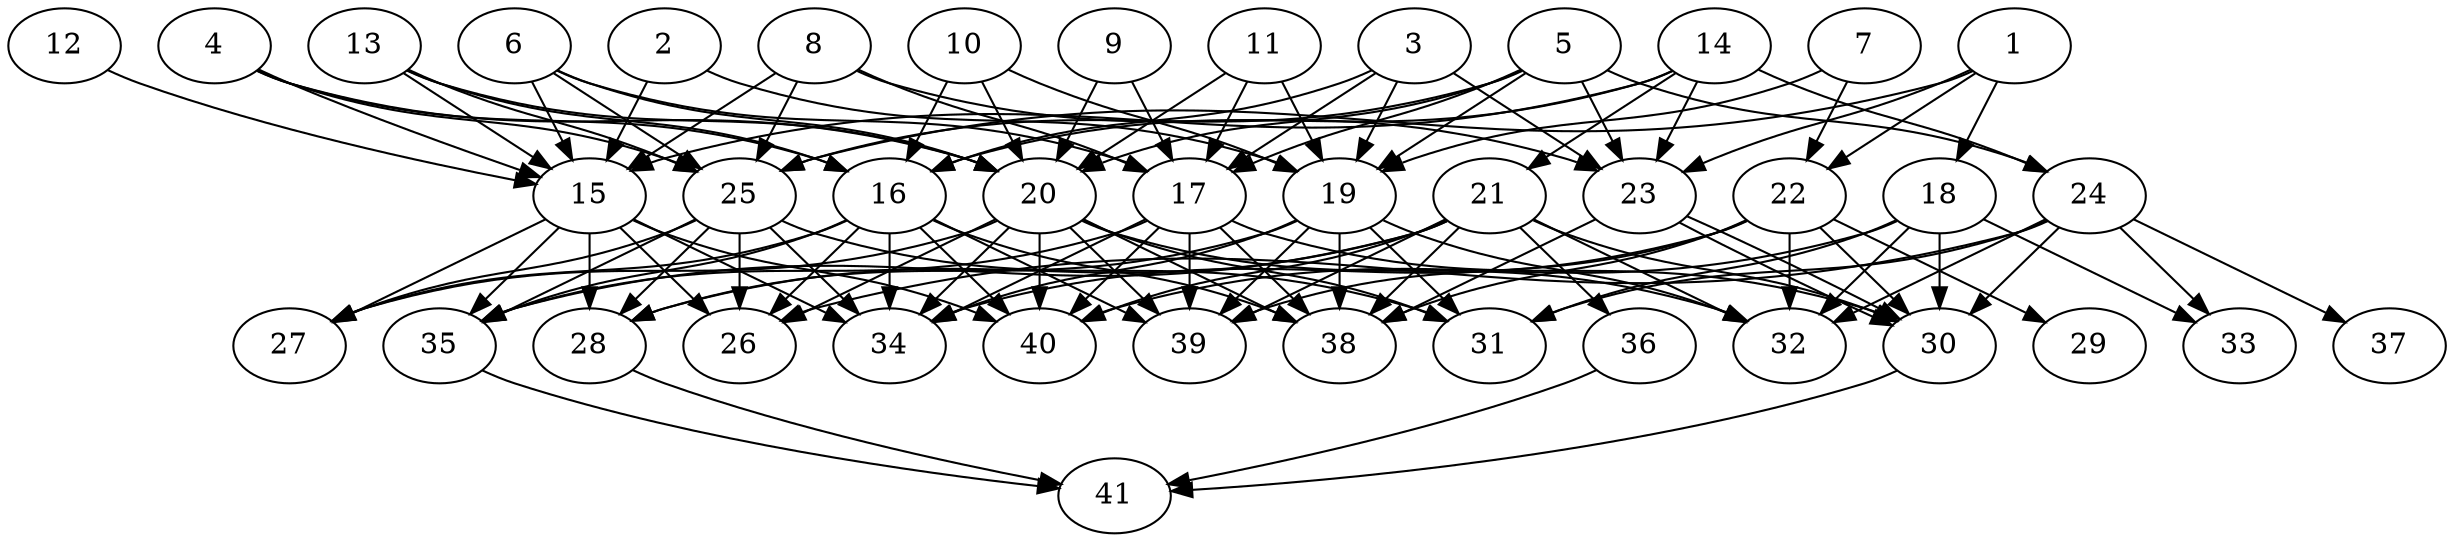 // DAG (tier=3-complex, mode=data, n=41, ccr=0.528, fat=0.727, density=0.665, regular=0.293, jump=0.240, mindata=4194304, maxdata=33554432)
// DAG automatically generated by daggen at Sun Aug 24 16:33:35 2025
// /home/ermia/Project/Environments/daggen/bin/daggen --dot --ccr 0.528 --fat 0.727 --regular 0.293 --density 0.665 --jump 0.240 --mindata 4194304 --maxdata 33554432 -n 41 
digraph G {
  1 [size="119714692670295113728", alpha="0.03", expect_size="59857346335147556864"]
  1 -> 18 [size ="194321844273152"]
  1 -> 22 [size ="194321844273152"]
  1 -> 23 [size ="194321844273152"]
  1 -> 25 [size ="194321844273152"]
  2 [size="3565692251480717", alpha="0.15", expect_size="1782846125740358"]
  2 -> 15 [size ="179204859625472"]
  2 -> 19 [size ="179204859625472"]
  3 [size="24777773085257367552000", alpha="0.14", expect_size="12388886542628683776000"]
  3 -> 16 [size ="6799309878067200"]
  3 -> 17 [size ="6799309878067200"]
  3 -> 19 [size ="6799309878067200"]
  3 -> 23 [size ="6799309878067200"]
  4 [size="18164700016743089700864", alpha="0.16", expect_size="9082350008371544850432"]
  4 -> 15 [size ="5528094693654528"]
  4 -> 16 [size ="5528094693654528"]
  4 -> 20 [size ="5528094693654528"]
  4 -> 25 [size ="5528094693654528"]
  5 [size="1403836600487749120", alpha="0.12", expect_size="701918300243874560"]
  5 -> 17 [size ="680232432435200"]
  5 -> 19 [size ="680232432435200"]
  5 -> 20 [size ="680232432435200"]
  5 -> 23 [size ="680232432435200"]
  5 -> 24 [size ="680232432435200"]
  5 -> 25 [size ="680232432435200"]
  6 [size="9394433863180711936", alpha="0.15", expect_size="4697216931590355968"]
  6 -> 15 [size ="5129415553974272"]
  6 -> 17 [size ="5129415553974272"]
  6 -> 20 [size ="5129415553974272"]
  6 -> 25 [size ="5129415553974272"]
  7 [size="88031169184423648", alpha="0.01", expect_size="44015584592211824"]
  7 -> 19 [size ="3059927648043008"]
  7 -> 22 [size ="3059927648043008"]
  8 [size="16463114094960514695168", alpha="0.15", expect_size="8231557047480257347584"]
  8 -> 15 [size ="5177236197998592"]
  8 -> 17 [size ="5177236197998592"]
  8 -> 23 [size ="5177236197998592"]
  8 -> 25 [size ="5177236197998592"]
  9 [size="77096421521696304", alpha="0.06", expect_size="38548210760848152"]
  9 -> 17 [size ="1207556932370432"]
  9 -> 20 [size ="1207556932370432"]
  10 [size="52012066825343624", alpha="0.01", expect_size="26006033412671812"]
  10 -> 16 [size ="857078038003712"]
  10 -> 19 [size ="857078038003712"]
  10 -> 20 [size ="857078038003712"]
  11 [size="101739286537122176", alpha="0.02", expect_size="50869643268561088"]
  11 -> 17 [size ="1745990851756032"]
  11 -> 19 [size ="1745990851756032"]
  11 -> 20 [size ="1745990851756032"]
  12 [size="12402619038730027008000", alpha="0.16", expect_size="6201309519365013504000"]
  12 -> 15 [size ="4286461457203200"]
  13 [size="12806994349950412800", alpha="0.07", expect_size="6403497174975206400"]
  13 -> 15 [size ="4339720729395200"]
  13 -> 16 [size ="4339720729395200"]
  13 -> 20 [size ="4339720729395200"]
  13 -> 25 [size ="4339720729395200"]
  14 [size="7290960419984317440", alpha="0.20", expect_size="3645480209992158720"]
  14 -> 15 [size ="2471596182732800"]
  14 -> 16 [size ="2471596182732800"]
  14 -> 21 [size ="2471596182732800"]
  14 -> 23 [size ="2471596182732800"]
  14 -> 24 [size ="2471596182732800"]
  15 [size="58973857562790576", alpha="0.01", expect_size="29486928781395288"]
  15 -> 26 [size ="1492575970131968"]
  15 -> 27 [size ="1492575970131968"]
  15 -> 28 [size ="1492575970131968"]
  15 -> 34 [size ="1492575970131968"]
  15 -> 35 [size ="1492575970131968"]
  15 -> 40 [size ="1492575970131968"]
  16 [size="58434825163346368", alpha="0.16", expect_size="29217412581673184"]
  16 -> 26 [size ="3291327928205312"]
  16 -> 27 [size ="3291327928205312"]
  16 -> 34 [size ="3291327928205312"]
  16 -> 35 [size ="3291327928205312"]
  16 -> 38 [size ="3291327928205312"]
  16 -> 39 [size ="3291327928205312"]
  16 -> 40 [size ="3291327928205312"]
  17 [size="1441640173494333696", alpha="0.08", expect_size="720820086747166848"]
  17 -> 30 [size ="680988036300800"]
  17 -> 34 [size ="680988036300800"]
  17 -> 35 [size ="680988036300800"]
  17 -> 38 [size ="680988036300800"]
  17 -> 39 [size ="680988036300800"]
  17 -> 40 [size ="680988036300800"]
  18 [size="64781383066585840", alpha="0.20", expect_size="32390691533292920"]
  18 -> 30 [size ="3959218503680000"]
  18 -> 31 [size ="3959218503680000"]
  18 -> 32 [size ="3959218503680000"]
  18 -> 33 [size ="3959218503680000"]
  18 -> 40 [size ="3959218503680000"]
  19 [size="4558350018528054", alpha="0.14", expect_size="2279175009264027"]
  19 -> 28 [size ="248522989371392"]
  19 -> 31 [size ="248522989371392"]
  19 -> 32 [size ="248522989371392"]
  19 -> 34 [size ="248522989371392"]
  19 -> 38 [size ="248522989371392"]
  19 -> 39 [size ="248522989371392"]
  20 [size="46394168315477856", alpha="0.17", expect_size="23197084157738928"]
  20 -> 26 [size ="725686742417408"]
  20 -> 27 [size ="725686742417408"]
  20 -> 31 [size ="725686742417408"]
  20 -> 32 [size ="725686742417408"]
  20 -> 34 [size ="725686742417408"]
  20 -> 38 [size ="725686742417408"]
  20 -> 39 [size ="725686742417408"]
  20 -> 40 [size ="725686742417408"]
  21 [size="488179148333265024", alpha="0.08", expect_size="244089574166632512"]
  21 -> 28 [size ="7975347890946048"]
  21 -> 30 [size ="7975347890946048"]
  21 -> 32 [size ="7975347890946048"]
  21 -> 35 [size ="7975347890946048"]
  21 -> 36 [size ="7975347890946048"]
  21 -> 38 [size ="7975347890946048"]
  21 -> 39 [size ="7975347890946048"]
  21 -> 40 [size ="7975347890946048"]
  22 [size="199289184305114208", alpha="0.04", expect_size="99644592152557104"]
  22 -> 29 [size ="7524099878289408"]
  22 -> 30 [size ="7524099878289408"]
  22 -> 32 [size ="7524099878289408"]
  22 -> 34 [size ="7524099878289408"]
  22 -> 38 [size ="7524099878289408"]
  22 -> 39 [size ="7524099878289408"]
  23 [size="28115762026047864832000", alpha="0.09", expect_size="14057881013023932416000"]
  23 -> 30 [size ="7397016023859200"]
  23 -> 30 [size ="7397016023859200"]
  23 -> 38 [size ="7397016023859200"]
  24 [size="9902783643378163646464", alpha="0.15", expect_size="4951391821689081823232"]
  24 -> 26 [size ="3689165858275328"]
  24 -> 30 [size ="3689165858275328"]
  24 -> 31 [size ="3689165858275328"]
  24 -> 32 [size ="3689165858275328"]
  24 -> 33 [size ="3689165858275328"]
  24 -> 37 [size ="3689165858275328"]
  25 [size="7761750270675571712", alpha="0.07", expect_size="3880875135337785856"]
  25 -> 26 [size ="5360554059235328"]
  25 -> 27 [size ="5360554059235328"]
  25 -> 28 [size ="5360554059235328"]
  25 -> 31 [size ="5360554059235328"]
  25 -> 34 [size ="5360554059235328"]
  25 -> 35 [size ="5360554059235328"]
  26 [size="7758854768467785023488", alpha="0.12", expect_size="3879427384233892511744"]
  27 [size="19038064200576846004224", alpha="0.19", expect_size="9519032100288423002112"]
  28 [size="111236718040581712", alpha="0.07", expect_size="55618359020290856"]
  28 -> 41 [size ="2151512067276800"]
  29 [size="16317275582252675072", alpha="0.13", expect_size="8158637791126337536"]
  30 [size="2388529970276347150336", alpha="0.04", expect_size="1194264985138173575168"]
  30 -> 41 [size ="1429476818812928"]
  31 [size="2203638115350385664", alpha="0.02", expect_size="1101819057675192832"]
  32 [size="943757442905209307136", alpha="0.19", expect_size="471878721452604653568"]
  33 [size="2091620389394376032256", alpha="0.16", expect_size="1045810194697188016128"]
  34 [size="9968092114320267149312", alpha="0.07", expect_size="4984046057160133574656"]
  35 [size="129915870004499185664", alpha="0.09", expect_size="64957935002249592832"]
  35 -> 41 [size ="205209812860928"]
  36 [size="31379253965954048", alpha="0.04", expect_size="15689626982977024"]
  36 -> 41 [size ="2456930974957568"]
  37 [size="235541727184666230784", alpha="0.08", expect_size="117770863592333115392"]
  38 [size="9313691519920617472", alpha="0.03", expect_size="4656845759960308736"]
  39 [size="6348461852070153216", alpha="0.20", expect_size="3174230926035076608"]
  40 [size="584478361162612736000", alpha="0.09", expect_size="292239180581306368000"]
  41 [size="10423856909251710", alpha="0.15", expect_size="5211928454625855"]
}